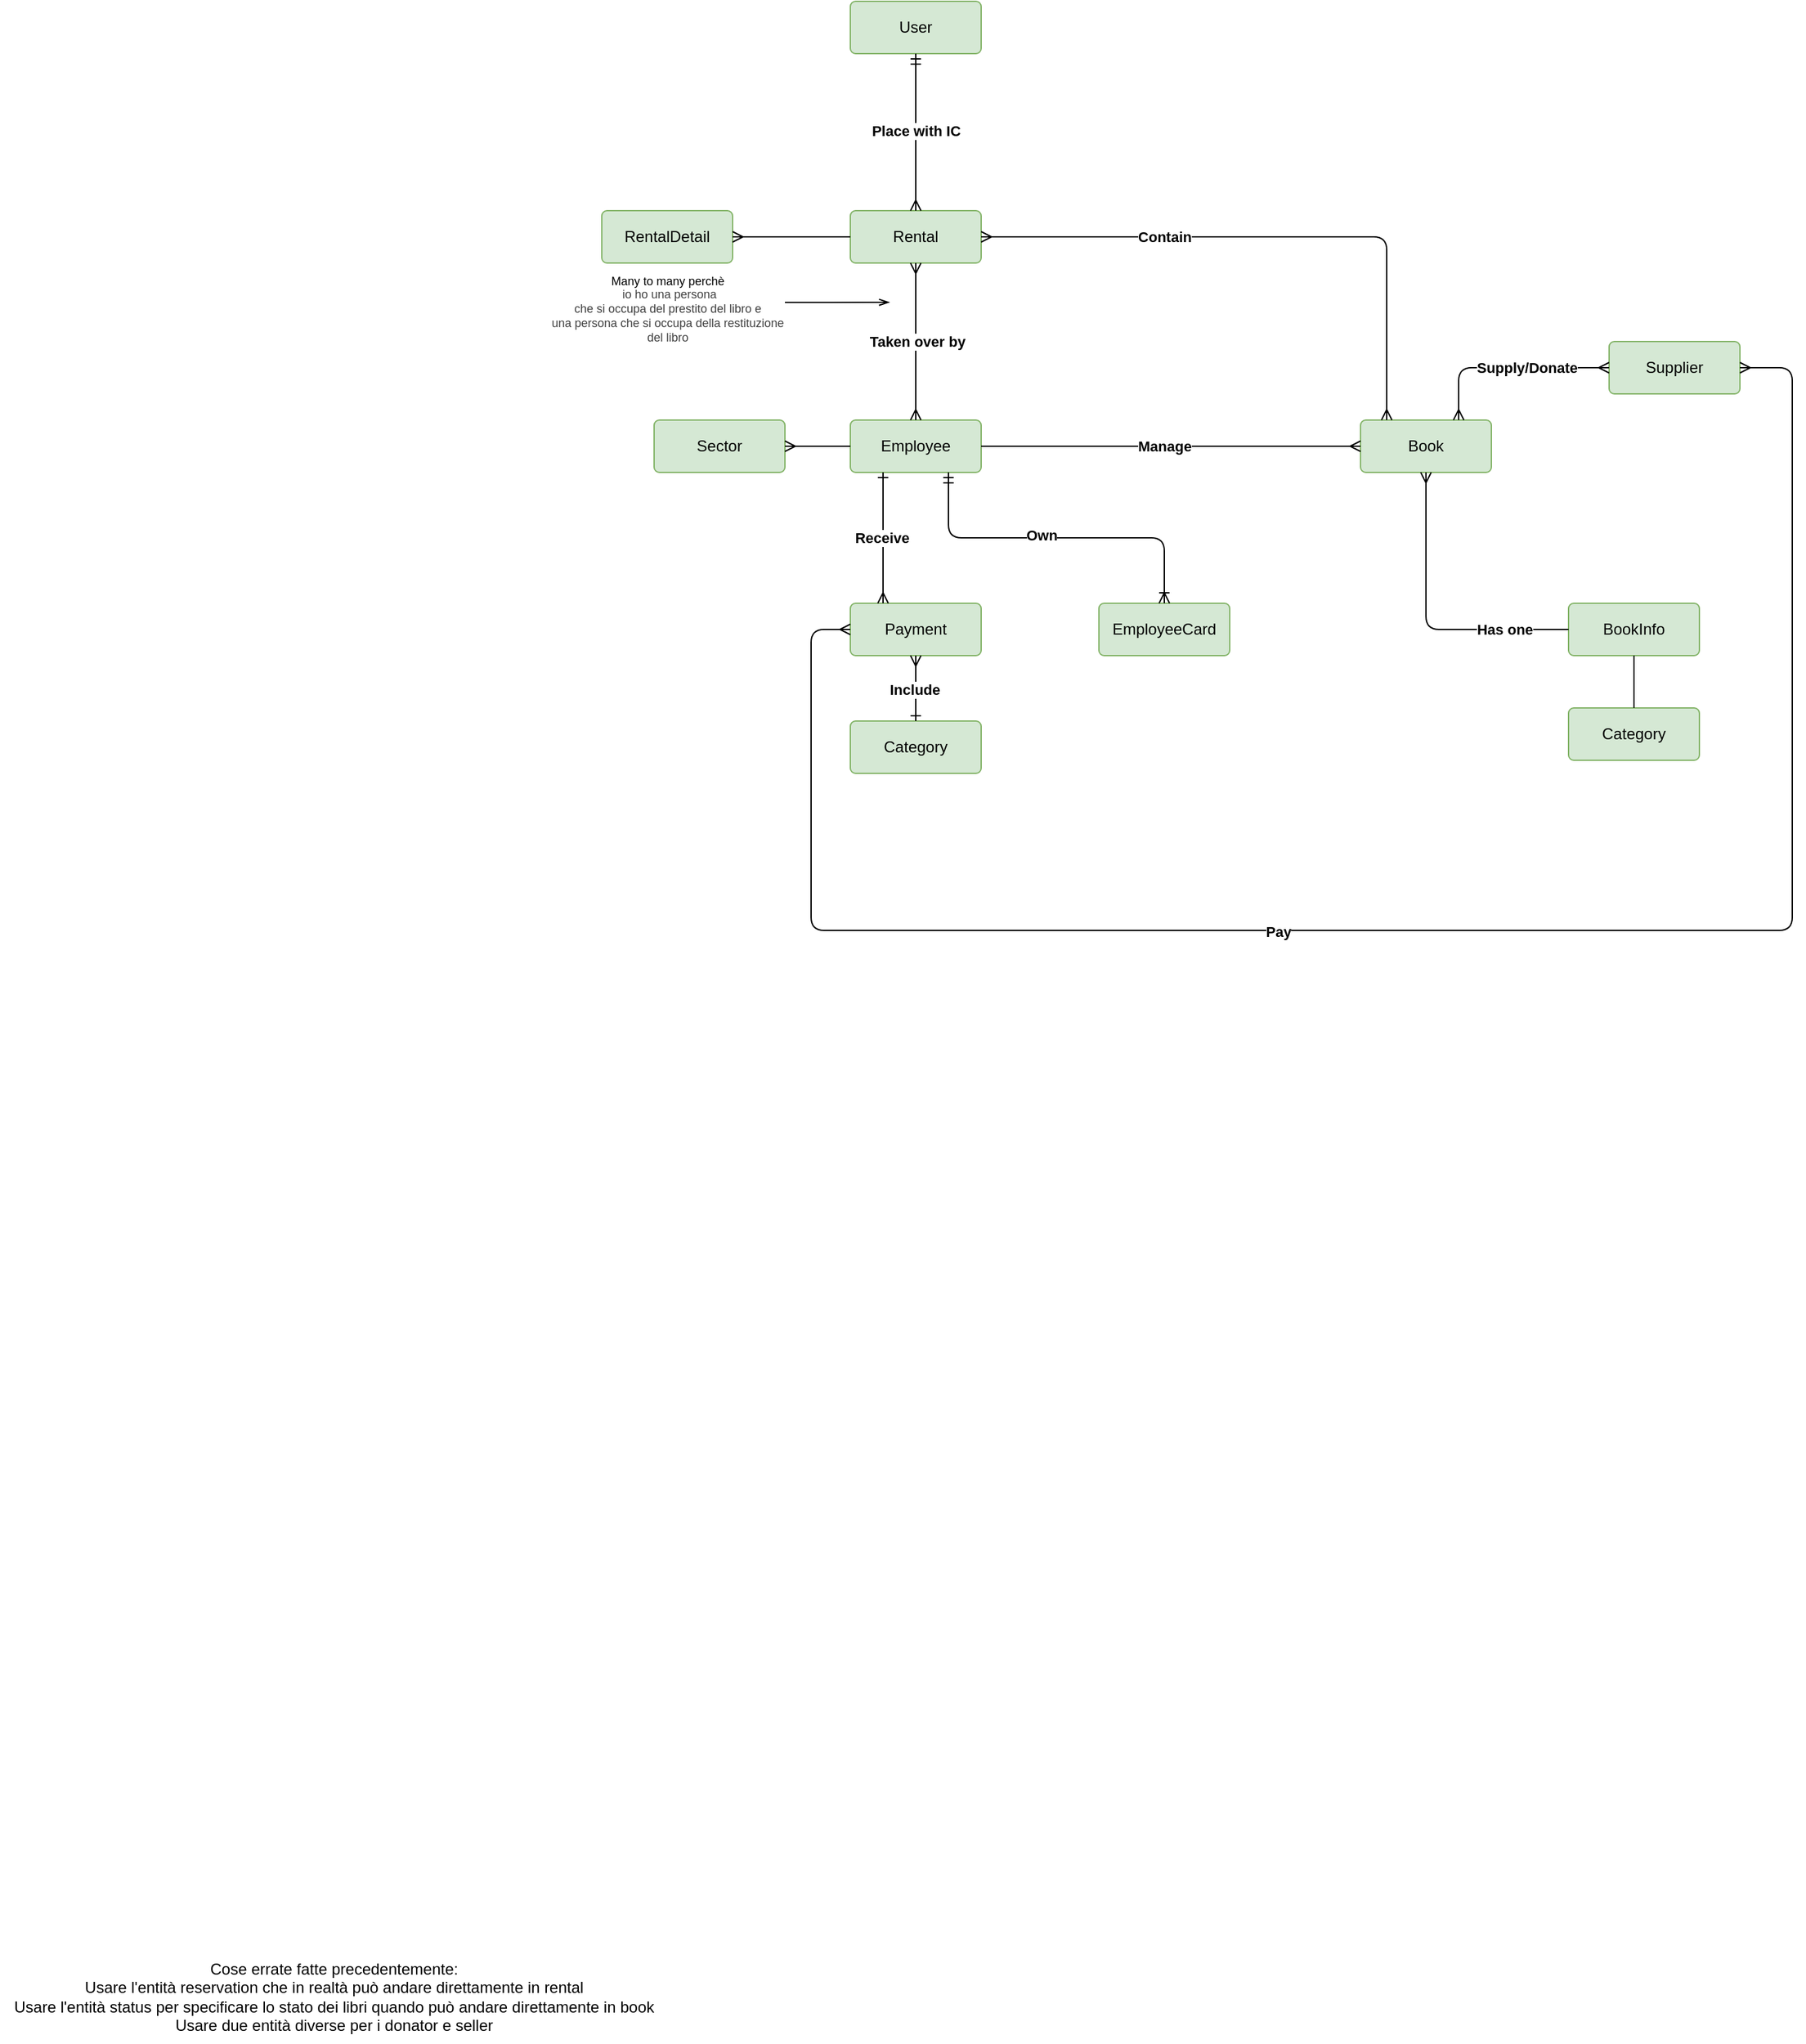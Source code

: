 <mxfile>
    <diagram id="nn5hBzcSLXzBLH-GoVvY" name="Pagina-1">
        <mxGraphModel dx="-395" dy="907" grid="1" gridSize="10" guides="1" tooltips="1" connect="1" arrows="1" fold="1" page="1" pageScale="1" pageWidth="2000" pageHeight="2000" background="none" math="0" shadow="0">
            <root>
                <mxCell id="0"/>
                <mxCell id="1" parent="0"/>
                <mxCell id="2" value="Employee" style="rounded=1;arcSize=10;whiteSpace=wrap;html=1;align=center;fillColor=#d5e8d4;strokeColor=#82b366;" parent="1" vertex="1">
                    <mxGeometry x="2660" y="740" width="100" height="40" as="geometry"/>
                </mxCell>
                <mxCell id="3" value="Payment" style="rounded=1;arcSize=10;whiteSpace=wrap;html=1;align=center;fillColor=#d5e8d4;strokeColor=#82b366;" parent="1" vertex="1">
                    <mxGeometry x="2660" y="880" width="100" height="40" as="geometry"/>
                </mxCell>
                <mxCell id="4" value="Book" style="rounded=1;arcSize=10;whiteSpace=wrap;html=1;align=center;fillColor=#d5e8d4;strokeColor=#82b366;" parent="1" vertex="1">
                    <mxGeometry x="3050" y="740" width="100" height="40" as="geometry"/>
                </mxCell>
                <mxCell id="5" value="Rental" style="rounded=1;arcSize=10;whiteSpace=wrap;html=1;align=center;fillColor=#d5e8d4;strokeColor=#82b366;" parent="1" vertex="1">
                    <mxGeometry x="2660" y="580" width="100" height="40" as="geometry"/>
                </mxCell>
                <mxCell id="6" value="User" style="rounded=1;arcSize=10;whiteSpace=wrap;html=1;align=center;fillColor=#d5e8d4;strokeColor=#82b366;" parent="1" vertex="1">
                    <mxGeometry x="2660" y="420" width="100" height="40" as="geometry"/>
                </mxCell>
                <mxCell id="12" value="EmployeeCard" style="rounded=1;arcSize=10;whiteSpace=wrap;html=1;align=center;fillColor=#d5e8d4;strokeColor=#82b366;" parent="1" vertex="1">
                    <mxGeometry x="2850" y="880" width="100" height="40" as="geometry"/>
                </mxCell>
                <mxCell id="15" value="Category" style="rounded=1;arcSize=10;whiteSpace=wrap;html=1;align=center;fillColor=#d5e8d4;strokeColor=#82b366;" parent="1" vertex="1">
                    <mxGeometry x="2660" y="970" width="100" height="40" as="geometry"/>
                </mxCell>
                <mxCell id="22" value="" style="fontSize=12;html=1;endArrow=ERoneToMany;entryX=0.5;entryY=0;entryDx=0;entryDy=0;edgeStyle=orthogonalEdgeStyle;exitX=0.75;exitY=1;exitDx=0;exitDy=0;startArrow=ERmandOne;startFill=0;rounded=1;" parent="1" source="2" target="12" edge="1">
                    <mxGeometry width="100" height="100" relative="1" as="geometry">
                        <mxPoint x="2910" y="685" as="sourcePoint"/>
                        <mxPoint x="2970" y="684.5" as="targetPoint"/>
                    </mxGeometry>
                </mxCell>
                <mxCell id="50" value="Own" style="edgeLabel;html=1;align=center;verticalAlign=middle;resizable=0;points=[];fontStyle=1;rounded=1;" parent="22" vertex="1" connectable="0">
                    <mxGeometry x="-0.089" y="3" relative="1" as="geometry">
                        <mxPoint y="1" as="offset"/>
                    </mxGeometry>
                </mxCell>
                <mxCell id="29" value="" style="endArrow=ERmany;html=1;rounded=1;exitX=0.25;exitY=1;exitDx=0;exitDy=0;startArrow=ERone;startFill=0;edgeStyle=orthogonalEdgeStyle;endFill=0;entryX=0.25;entryY=0;entryDx=0;entryDy=0;" parent="1" source="2" target="3" edge="1">
                    <mxGeometry relative="1" as="geometry">
                        <mxPoint x="2760" y="635" as="sourcePoint"/>
                        <mxPoint x="2730" y="850" as="targetPoint"/>
                    </mxGeometry>
                </mxCell>
                <mxCell id="32" value="Receive" style="edgeLabel;html=1;align=center;verticalAlign=middle;resizable=0;points=[];fontStyle=1;rounded=1;" parent="29" vertex="1" connectable="0">
                    <mxGeometry x="0.167" relative="1" as="geometry">
                        <mxPoint x="-1" y="-9" as="offset"/>
                    </mxGeometry>
                </mxCell>
                <mxCell id="31" value="" style="endArrow=ERmany;html=1;rounded=1;endFill=0;startArrow=ERone;startFill=0;entryX=0.5;entryY=1;entryDx=0;entryDy=0;exitX=0.5;exitY=0;exitDx=0;exitDy=0;" parent="1" source="15" target="3" edge="1">
                    <mxGeometry relative="1" as="geometry">
                        <mxPoint x="2860" y="900" as="sourcePoint"/>
                        <mxPoint x="2800" y="940" as="targetPoint"/>
                    </mxGeometry>
                </mxCell>
                <mxCell id="52" value="Include" style="edgeLabel;html=1;align=center;verticalAlign=middle;resizable=0;points=[];fontStyle=1;rounded=1;" parent="31" vertex="1" connectable="0">
                    <mxGeometry x="-0.035" y="2" relative="1" as="geometry">
                        <mxPoint x="1" as="offset"/>
                    </mxGeometry>
                </mxCell>
                <mxCell id="35" value="BookInfo" style="rounded=1;arcSize=10;whiteSpace=wrap;html=1;align=center;fillColor=#d5e8d4;strokeColor=#82b366;" parent="1" vertex="1">
                    <mxGeometry x="3209" y="880" width="100" height="40" as="geometry"/>
                </mxCell>
                <mxCell id="37" value="" style="endArrow=none;html=1;rounded=1;entryX=0;entryY=0.5;entryDx=0;entryDy=0;edgeStyle=orthogonalEdgeStyle;startArrow=ERmany;startFill=0;" parent="1" target="35" edge="1">
                    <mxGeometry relative="1" as="geometry">
                        <mxPoint x="3100" y="780" as="sourcePoint"/>
                        <mxPoint x="3040" y="450" as="targetPoint"/>
                        <Array as="points">
                            <mxPoint x="3100" y="780"/>
                            <mxPoint x="3100" y="900"/>
                        </Array>
                    </mxGeometry>
                </mxCell>
                <mxCell id="47" value="Has one" style="edgeLabel;html=1;align=center;verticalAlign=middle;resizable=0;points=[];fontStyle=1;rounded=1;" parent="37" vertex="1" connectable="0">
                    <mxGeometry x="0.123" y="2" relative="1" as="geometry">
                        <mxPoint x="51" y="2" as="offset"/>
                    </mxGeometry>
                </mxCell>
                <mxCell id="39" value="" style="endArrow=ERmany;html=1;rounded=1;exitX=0.5;exitY=1;exitDx=0;exitDy=0;entryX=0.5;entryY=0;entryDx=0;entryDy=0;endFill=0;startArrow=ERmandOne;startFill=0;" parent="1" source="6" target="5" edge="1">
                    <mxGeometry relative="1" as="geometry">
                        <mxPoint x="2920" y="450" as="sourcePoint"/>
                        <mxPoint x="3080" y="450" as="targetPoint"/>
                    </mxGeometry>
                </mxCell>
                <mxCell id="53" value="Place with IC" style="edgeLabel;html=1;align=center;verticalAlign=middle;resizable=0;points=[];fontStyle=1;rounded=1;" parent="39" vertex="1" connectable="0">
                    <mxGeometry x="-0.018" y="1" relative="1" as="geometry">
                        <mxPoint x="-1" as="offset"/>
                    </mxGeometry>
                </mxCell>
                <mxCell id="40" value="" style="endArrow=ERmany;html=1;rounded=1;edgeStyle=orthogonalEdgeStyle;entryX=1;entryY=0.5;entryDx=0;entryDy=0;endFill=0;startArrow=ERmany;startFill=0;" parent="1" target="5" edge="1">
                    <mxGeometry relative="1" as="geometry">
                        <mxPoint x="3070" y="740" as="sourcePoint"/>
                        <mxPoint x="2780" y="610" as="targetPoint"/>
                        <Array as="points">
                            <mxPoint x="3070" y="740"/>
                            <mxPoint x="3070" y="600"/>
                        </Array>
                    </mxGeometry>
                </mxCell>
                <mxCell id="46" value="Contain" style="edgeLabel;html=1;align=center;verticalAlign=middle;resizable=0;points=[];fontStyle=1;rounded=1;" parent="40" vertex="1" connectable="0">
                    <mxGeometry x="-0.021" relative="1" as="geometry">
                        <mxPoint x="-90" as="offset"/>
                    </mxGeometry>
                </mxCell>
                <mxCell id="42" value="Sector" style="rounded=1;arcSize=10;whiteSpace=wrap;html=1;align=center;fillColor=#d5e8d4;strokeColor=#82b366;" parent="1" vertex="1">
                    <mxGeometry x="2510" y="740" width="100" height="40" as="geometry"/>
                </mxCell>
                <mxCell id="43" value="" style="endArrow=none;html=1;rounded=1;exitX=0;exitY=0.5;exitDx=0;exitDy=0;startArrow=ERmany;startFill=0;endFill=0;entryX=1;entryY=0.5;entryDx=0;entryDy=0;" parent="1" source="4" target="2" edge="1">
                    <mxGeometry relative="1" as="geometry">
                        <mxPoint x="2990" y="450" as="sourcePoint"/>
                        <mxPoint x="2980" y="730" as="targetPoint"/>
                    </mxGeometry>
                </mxCell>
                <mxCell id="45" value="Manage" style="edgeLabel;html=1;align=center;verticalAlign=middle;resizable=0;points=[];fontStyle=1;rounded=1;" parent="43" vertex="1" connectable="0">
                    <mxGeometry x="-0.039" y="-2" relative="1" as="geometry">
                        <mxPoint x="-11" y="2" as="offset"/>
                    </mxGeometry>
                </mxCell>
                <mxCell id="54" value="" style="endArrow=ERmany;html=1;rounded=1;exitX=0.5;exitY=1;exitDx=0;exitDy=0;entryX=0.5;entryY=0;entryDx=0;entryDy=0;endFill=0;startArrow=ERmany;startFill=0;" parent="1" source="5" target="2" edge="1">
                    <mxGeometry relative="1" as="geometry">
                        <mxPoint x="2950" y="450" as="sourcePoint"/>
                        <mxPoint x="3110" y="450" as="targetPoint"/>
                    </mxGeometry>
                </mxCell>
                <mxCell id="55" value="Taken over by" style="edgeLabel;html=1;align=center;verticalAlign=middle;resizable=0;points=[];fontStyle=1;rounded=1;" parent="54" vertex="1" connectable="0">
                    <mxGeometry x="-0.012" y="1" relative="1" as="geometry">
                        <mxPoint as="offset"/>
                    </mxGeometry>
                </mxCell>
                <mxCell id="56" value="&lt;div style=&quot;&quot;&gt;&lt;span style=&quot;background-color: transparent;&quot;&gt;Many to many perchè&lt;/span&gt;&lt;/div&gt;&lt;div style=&quot;color: rgb(63, 63, 63); scrollbar-color: rgb(226, 226, 226) rgb(251, 251, 251);&quot;&gt;&lt;div style=&quot;&quot;&gt;&lt;span style=&quot;background-color: transparent;&quot;&gt;&amp;nbsp;io ho una persona&lt;/span&gt;&lt;/div&gt;&lt;div style=&quot;color: rgb(63, 63, 63); scrollbar-color: rgb(226, 226, 226) rgb(251, 251, 251);&quot;&gt;che si occupa del prestito del libro e&lt;/div&gt;&lt;/div&gt;&lt;div style=&quot;color: rgb(63, 63, 63); scrollbar-color: rgb(226, 226, 226) rgb(251, 251, 251);&quot;&gt;una persona che si occupa della restituzione&lt;/div&gt;&lt;div style=&quot;color: rgb(63, 63, 63); scrollbar-color: rgb(226, 226, 226) rgb(251, 251, 251);&quot;&gt;del libro&lt;/div&gt;" style="text;html=1;align=center;verticalAlign=middle;resizable=0;points=[];autosize=1;strokeColor=none;fillColor=none;fontSize=9;rounded=1;" parent="1" vertex="1">
                    <mxGeometry x="2420" y="620" width="200" height="70" as="geometry"/>
                </mxCell>
                <mxCell id="58" value="" style="endArrow=openThin;html=1;rounded=1;exitX=0.998;exitY=0.502;exitDx=0;exitDy=0;exitPerimeter=0;endFill=0;" parent="1" edge="1">
                    <mxGeometry relative="1" as="geometry">
                        <mxPoint x="2610" y="650.14" as="sourcePoint"/>
                        <mxPoint x="2690" y="650" as="targetPoint"/>
                    </mxGeometry>
                </mxCell>
                <mxCell id="61" value="Supplier" style="rounded=1;arcSize=10;whiteSpace=wrap;html=1;align=center;fillColor=#d5e8d4;strokeColor=#82b366;" parent="1" vertex="1">
                    <mxGeometry x="3240" y="680" width="100" height="40" as="geometry"/>
                </mxCell>
                <mxCell id="63" value="" style="endArrow=ERmany;html=1;rounded=1;entryX=1;entryY=0.5;entryDx=0;entryDy=0;edgeStyle=orthogonalEdgeStyle;exitX=0;exitY=0.5;exitDx=0;exitDy=0;startArrow=ERmany;startFill=0;endFill=0;" parent="1" source="3" target="61" edge="1">
                    <mxGeometry relative="1" as="geometry">
                        <mxPoint x="2600" y="1090" as="sourcePoint"/>
                        <mxPoint x="3380" y="890" as="targetPoint"/>
                        <Array as="points">
                            <mxPoint x="2630" y="900"/>
                            <mxPoint x="2630" y="1130"/>
                            <mxPoint x="3380" y="1130"/>
                            <mxPoint x="3380" y="700"/>
                        </Array>
                    </mxGeometry>
                </mxCell>
                <mxCell id="66" value="Pay" style="edgeLabel;html=1;align=center;verticalAlign=middle;resizable=0;points=[];fontStyle=1;rounded=1;" parent="63" vertex="1" connectable="0">
                    <mxGeometry x="-0.166" y="-2" relative="1" as="geometry">
                        <mxPoint y="-1" as="offset"/>
                    </mxGeometry>
                </mxCell>
                <mxCell id="64" value="" style="endArrow=ERmany;html=1;rounded=1;entryX=0;entryY=0.5;entryDx=0;entryDy=0;exitX=0.75;exitY=0;exitDx=0;exitDy=0;edgeStyle=orthogonalEdgeStyle;startArrow=ERmany;startFill=0;endFill=0;" parent="1" source="4" target="61" edge="1">
                    <mxGeometry relative="1" as="geometry">
                        <mxPoint x="3040" y="810" as="sourcePoint"/>
                        <mxPoint x="3200" y="810" as="targetPoint"/>
                    </mxGeometry>
                </mxCell>
                <mxCell id="65" value="Supply/Donate" style="edgeLabel;html=1;align=center;verticalAlign=middle;resizable=0;points=[];fontStyle=1;rounded=1;" parent="64" vertex="1" connectable="0">
                    <mxGeometry x="0.039" y="-2" relative="1" as="geometry">
                        <mxPoint x="11" y="-2" as="offset"/>
                    </mxGeometry>
                </mxCell>
                <mxCell id="75" value="" style="endArrow=none;html=1;rounded=0;exitX=1;exitY=0.5;exitDx=0;exitDy=0;entryX=0;entryY=0.5;entryDx=0;entryDy=0;startArrow=ERmany;startFill=0;" parent="1" source="42" target="2" edge="1">
                    <mxGeometry relative="1" as="geometry">
                        <mxPoint x="2900" y="770" as="sourcePoint"/>
                        <mxPoint x="2640" y="790" as="targetPoint"/>
                    </mxGeometry>
                </mxCell>
                <mxCell id="76" value="Cose errate fatte precedentemente:&lt;div&gt;Usare l&#39;entità reservation che in realtà può andare direttamente in rental&lt;/div&gt;&lt;div&gt;Usare l&#39;entità status per specificare lo stato dei libri quando può andare direttamente in book&lt;/div&gt;&lt;div&gt;Usare due entità diverse per i donator e seller&lt;/div&gt;" style="text;html=1;align=center;verticalAlign=middle;resizable=0;points=[];autosize=1;strokeColor=none;fillColor=none;" parent="1" vertex="1">
                    <mxGeometry x="2010" y="1910" width="510" height="70" as="geometry"/>
                </mxCell>
                <mxCell id="77" value="RentalDetail" style="rounded=1;arcSize=10;whiteSpace=wrap;html=1;align=center;fillColor=#d5e8d4;strokeColor=#82b366;" parent="1" vertex="1">
                    <mxGeometry x="2470" y="580" width="100" height="40" as="geometry"/>
                </mxCell>
                <mxCell id="78" value="" style="endArrow=none;html=1;rounded=0;exitX=1;exitY=0.5;exitDx=0;exitDy=0;entryX=0;entryY=0.5;entryDx=0;entryDy=0;startArrow=ERmany;startFill=0;" parent="1" source="77" target="5" edge="1">
                    <mxGeometry relative="1" as="geometry">
                        <mxPoint x="2770" y="730" as="sourcePoint"/>
                        <mxPoint x="2930" y="730" as="targetPoint"/>
                    </mxGeometry>
                </mxCell>
                <mxCell id="79" value="Category" style="rounded=1;arcSize=10;whiteSpace=wrap;html=1;align=center;fillColor=#d5e8d4;strokeColor=#82b366;" parent="1" vertex="1">
                    <mxGeometry x="3209" y="960" width="100" height="40" as="geometry"/>
                </mxCell>
                <mxCell id="82" value="" style="endArrow=none;html=1;rounded=0;exitX=0.5;exitY=1;exitDx=0;exitDy=0;entryX=0.5;entryY=0;entryDx=0;entryDy=0;" parent="1" source="35" target="79" edge="1">
                    <mxGeometry relative="1" as="geometry">
                        <mxPoint x="2970" y="830" as="sourcePoint"/>
                        <mxPoint x="3130" y="830" as="targetPoint"/>
                    </mxGeometry>
                </mxCell>
            </root>
        </mxGraphModel>
    </diagram>
</mxfile>